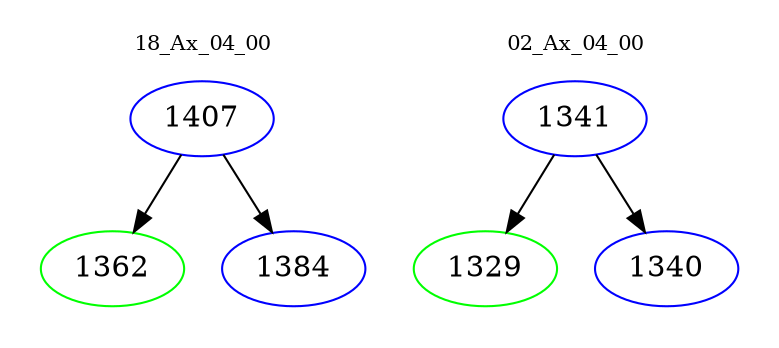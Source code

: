 digraph{
subgraph cluster_0 {
color = white
label = "18_Ax_04_00";
fontsize=10;
T0_1407 [label="1407", color="blue"]
T0_1407 -> T0_1362 [color="black"]
T0_1362 [label="1362", color="green"]
T0_1407 -> T0_1384 [color="black"]
T0_1384 [label="1384", color="blue"]
}
subgraph cluster_1 {
color = white
label = "02_Ax_04_00";
fontsize=10;
T1_1341 [label="1341", color="blue"]
T1_1341 -> T1_1329 [color="black"]
T1_1329 [label="1329", color="green"]
T1_1341 -> T1_1340 [color="black"]
T1_1340 [label="1340", color="blue"]
}
}
